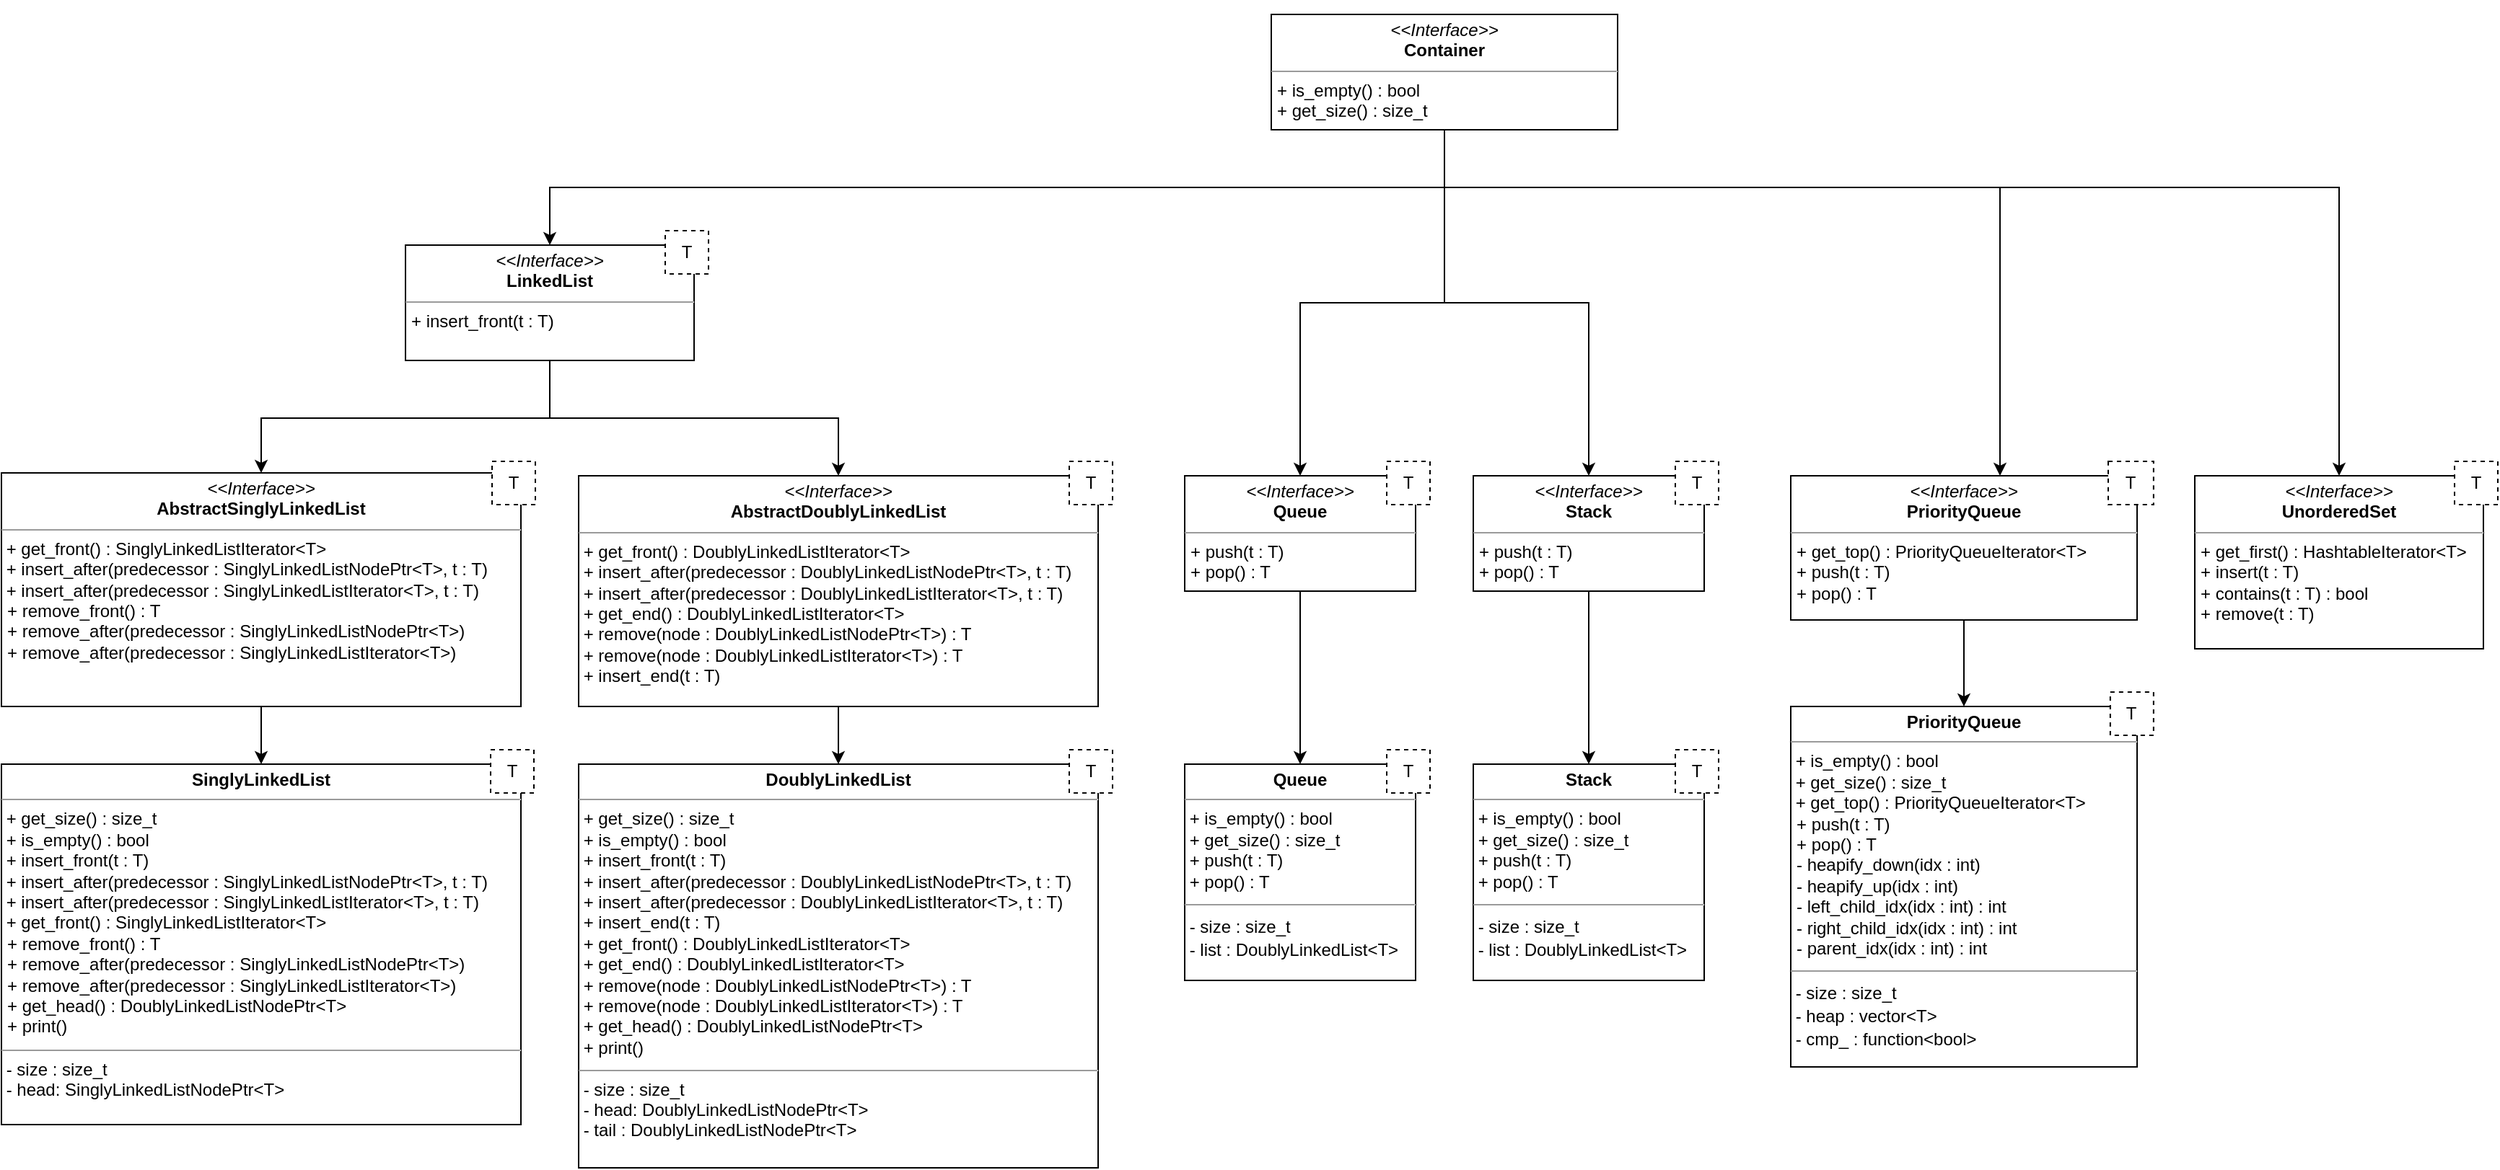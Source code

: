 <mxfile version="21.2.9" type="device">
  <diagram id="C5RBs43oDa-KdzZeNtuy" name="Page-1">
    <mxGraphModel dx="2081" dy="999" grid="1" gridSize="10" guides="1" tooltips="1" connect="1" arrows="1" fold="1" page="1" pageScale="1" pageWidth="827" pageHeight="1169" math="0" shadow="0">
      <root>
        <mxCell id="WIyWlLk6GJQsqaUBKTNV-0" />
        <mxCell id="WIyWlLk6GJQsqaUBKTNV-1" parent="WIyWlLk6GJQsqaUBKTNV-0" />
        <mxCell id="O-nfP3FI_-4oS2DhcNt1-0" value="" style="group" parent="WIyWlLk6GJQsqaUBKTNV-1" vertex="1" connectable="0">
          <mxGeometry x="920" y="150" width="250" height="150" as="geometry" />
        </mxCell>
        <mxCell id="O-nfP3FI_-4oS2DhcNt1-1" value="&lt;p style=&quot;margin:0px;margin-top:4px;text-align:center;&quot;&gt;&lt;i&gt;&amp;lt;&amp;lt;Interface&amp;gt;&amp;gt;&lt;/i&gt;&lt;br&gt;&lt;b&gt;Container&lt;/b&gt;&lt;/p&gt;&lt;hr size=&quot;1&quot;&gt;&lt;p style=&quot;margin:0px;margin-left:4px;&quot;&gt;&lt;span style=&quot;background-color: initial;&quot;&gt;+ is_empty() : bool&lt;/span&gt;&lt;br&gt;&lt;/p&gt;&lt;p style=&quot;margin:0px;margin-left:4px;&quot;&gt;+ get_size() : size_t&lt;span style=&quot;background-color: initial;&quot;&gt;&lt;br&gt;&lt;/span&gt;&lt;/p&gt;" style="verticalAlign=top;align=left;overflow=fill;fontSize=12;fontFamily=Helvetica;html=1;whiteSpace=wrap;" parent="O-nfP3FI_-4oS2DhcNt1-0" vertex="1">
          <mxGeometry y="10" width="240" height="80" as="geometry" />
        </mxCell>
        <mxCell id="O-nfP3FI_-4oS2DhcNt1-6" style="edgeStyle=orthogonalEdgeStyle;rounded=0;orthogonalLoop=1;jettySize=auto;html=1;exitX=0.5;exitY=1;exitDx=0;exitDy=0;entryX=0.5;entryY=0;entryDx=0;entryDy=0;" parent="WIyWlLk6GJQsqaUBKTNV-1" source="O-nfP3FI_-4oS2DhcNt1-1" target="CXlaB07CgzBHS2xfi4aG-3" edge="1">
          <mxGeometry relative="1" as="geometry" />
        </mxCell>
        <mxCell id="0L0RZOjDNf1h014nJdSY-2" value="" style="group" parent="WIyWlLk6GJQsqaUBKTNV-1" vertex="1" connectable="0">
          <mxGeometry x="320" y="310" width="210" height="90" as="geometry" />
        </mxCell>
        <mxCell id="CXlaB07CgzBHS2xfi4aG-3" value="&lt;p style=&quot;margin:0px;margin-top:4px;text-align:center;&quot;&gt;&lt;i&gt;&amp;lt;&amp;lt;Interface&amp;gt;&amp;gt;&lt;/i&gt;&lt;br&gt;&lt;b&gt;LinkedList&lt;/b&gt;&lt;/p&gt;&lt;hr size=&quot;1&quot;&gt;&lt;p style=&quot;margin:0px;margin-left:4px;&quot;&gt;&lt;span style=&quot;background-color: initial;&quot;&gt;+ insert_front(t : T)&lt;/span&gt;&lt;br&gt;&lt;/p&gt;" style="verticalAlign=top;align=left;overflow=fill;fontSize=12;fontFamily=Helvetica;html=1;whiteSpace=wrap;" parent="0L0RZOjDNf1h014nJdSY-2" vertex="1">
          <mxGeometry y="10" width="200" height="80" as="geometry" />
        </mxCell>
        <mxCell id="CXlaB07CgzBHS2xfi4aG-4" value="T" style="fontStyle=0;dashed=1;html=1;whiteSpace=wrap;" parent="0L0RZOjDNf1h014nJdSY-2" vertex="1">
          <mxGeometry x="180" width="30" height="30" as="geometry" />
        </mxCell>
        <mxCell id="0L0RZOjDNf1h014nJdSY-5" value="" style="group" parent="WIyWlLk6GJQsqaUBKTNV-1" vertex="1" connectable="0">
          <mxGeometry x="40" y="470" width="370" height="170" as="geometry" />
        </mxCell>
        <mxCell id="CXlaB07CgzBHS2xfi4aG-6" value="&lt;p style=&quot;margin:0px;margin-top:4px;text-align:center;&quot;&gt;&lt;i&gt;&amp;lt;&amp;lt;Interface&amp;gt;&amp;gt;&lt;/i&gt;&lt;br&gt;&lt;b style=&quot;border-color: var(--border-color);&quot;&gt;Abstract&lt;/b&gt;&lt;b&gt;SinglyLinkedList&lt;/b&gt;&lt;/p&gt;&lt;hr size=&quot;1&quot;&gt;&amp;nbsp;+ get_front() : SinglyLinkedListIterator&amp;lt;T&amp;gt;&lt;br&gt;&amp;nbsp;+ insert_after(predecessor : SinglyLinkedListNodePtr&amp;lt;T&amp;gt;, t : T)&lt;br&gt;&lt;b&gt;&amp;nbsp;&lt;/b&gt;+ insert_after(predecessor : SinglyLinkedListIterator&amp;lt;T&amp;gt;, t : T)&lt;br&gt;&lt;p style=&quot;margin:0px;margin-left:4px;&quot;&gt;+ remove_front() : T&lt;/p&gt;&lt;p style=&quot;margin:0px;margin-left:4px;&quot;&gt;+ remove_after(predecessor : SinglyLinkedListNodePtr&amp;lt;T&amp;gt;)&lt;/p&gt;&lt;p style=&quot;margin:0px;margin-left:4px;&quot;&gt;+ remove_after(predecessor : SinglyLinkedListIterator&amp;lt;T&amp;gt;)&lt;br&gt;&lt;/p&gt;" style="verticalAlign=top;align=left;overflow=fill;fontSize=12;fontFamily=Helvetica;html=1;whiteSpace=wrap;" parent="0L0RZOjDNf1h014nJdSY-5" vertex="1">
          <mxGeometry y="8" width="360" height="162" as="geometry" />
        </mxCell>
        <mxCell id="0L0RZOjDNf1h014nJdSY-0" value="T" style="fontStyle=0;dashed=1;html=1;whiteSpace=wrap;" parent="0L0RZOjDNf1h014nJdSY-5" vertex="1">
          <mxGeometry x="340" width="30" height="30" as="geometry" />
        </mxCell>
        <mxCell id="oCnVKTy1pFbAb9zqkW3V-13" value="" style="group" parent="WIyWlLk6GJQsqaUBKTNV-1" vertex="1" connectable="0">
          <mxGeometry x="1560" y="470" width="210" height="130" as="geometry" />
        </mxCell>
        <mxCell id="oCnVKTy1pFbAb9zqkW3V-14" value="&lt;p style=&quot;margin:0px;margin-top:4px;text-align:center;&quot;&gt;&lt;i&gt;&amp;lt;&amp;lt;Interface&amp;gt;&amp;gt;&lt;/i&gt;&lt;br&gt;&lt;b&gt;UnorderedSet&lt;/b&gt;&lt;/p&gt;&lt;hr size=&quot;1&quot;&gt;&lt;p style=&quot;margin:0px;margin-left:4px;&quot;&gt;&lt;span style=&quot;background-color: initial;&quot;&gt;+ get_first() : HashtableIterator&amp;lt;T&amp;gt;&lt;/span&gt;&lt;/p&gt;&lt;p style=&quot;margin:0px;margin-left:4px;&quot;&gt;&lt;span style=&quot;background-color: initial;&quot;&gt;+ insert(t : T)&lt;/span&gt;&lt;/p&gt;&lt;p style=&quot;margin:0px;margin-left:4px;&quot;&gt;&lt;span style=&quot;background-color: initial;&quot;&gt;+ contains(t : T) : bool&lt;/span&gt;&lt;/p&gt;&lt;p style=&quot;margin:0px;margin-left:4px;&quot;&gt;&lt;span style=&quot;background-color: initial;&quot;&gt;+ remove(t : T)&lt;/span&gt;&lt;/p&gt;" style="verticalAlign=top;align=left;overflow=fill;fontSize=12;fontFamily=Helvetica;html=1;whiteSpace=wrap;" parent="oCnVKTy1pFbAb9zqkW3V-13" vertex="1">
          <mxGeometry y="10" width="200" height="120" as="geometry" />
        </mxCell>
        <mxCell id="oCnVKTy1pFbAb9zqkW3V-15" value="T" style="fontStyle=0;dashed=1;html=1;whiteSpace=wrap;" parent="oCnVKTy1pFbAb9zqkW3V-13" vertex="1">
          <mxGeometry x="180" width="30" height="30" as="geometry" />
        </mxCell>
        <mxCell id="oCnVKTy1pFbAb9zqkW3V-16" style="edgeStyle=orthogonalEdgeStyle;rounded=0;orthogonalLoop=1;jettySize=auto;html=1;" parent="WIyWlLk6GJQsqaUBKTNV-1" source="O-nfP3FI_-4oS2DhcNt1-1" target="oCnVKTy1pFbAb9zqkW3V-10" edge="1">
          <mxGeometry relative="1" as="geometry">
            <Array as="points">
              <mxPoint x="1040" y="280" />
              <mxPoint x="1425" y="280" />
            </Array>
          </mxGeometry>
        </mxCell>
        <mxCell id="mSLpWrEWTUW-bkNKlHCt-25" style="edgeStyle=orthogonalEdgeStyle;rounded=0;orthogonalLoop=1;jettySize=auto;html=1;exitX=0.5;exitY=1;exitDx=0;exitDy=0;entryX=0.5;entryY=0;entryDx=0;entryDy=0;" parent="WIyWlLk6GJQsqaUBKTNV-1" source="CXlaB07CgzBHS2xfi4aG-22" target="mSLpWrEWTUW-bkNKlHCt-24" edge="1">
          <mxGeometry relative="1" as="geometry" />
        </mxCell>
        <mxCell id="mSLpWrEWTUW-bkNKlHCt-27" style="edgeStyle=orthogonalEdgeStyle;rounded=0;orthogonalLoop=1;jettySize=auto;html=1;exitX=0.5;exitY=1;exitDx=0;exitDy=0;entryX=0.5;entryY=0;entryDx=0;entryDy=0;" parent="WIyWlLk6GJQsqaUBKTNV-1" source="CXlaB07CgzBHS2xfi4aG-6" target="mSLpWrEWTUW-bkNKlHCt-26" edge="1">
          <mxGeometry relative="1" as="geometry" />
        </mxCell>
        <mxCell id="mSLpWrEWTUW-bkNKlHCt-32" value="" style="group" parent="WIyWlLk6GJQsqaUBKTNV-1" vertex="1" connectable="0">
          <mxGeometry x="440" y="470" width="370" height="170" as="geometry" />
        </mxCell>
        <mxCell id="CXlaB07CgzBHS2xfi4aG-22" value="&lt;p style=&quot;margin:0px;margin-top:4px;text-align:center;&quot;&gt;&lt;i&gt;&amp;lt;&amp;lt;Interface&amp;gt;&amp;gt;&lt;/i&gt;&lt;br&gt;&lt;b&gt;AbstractDoublyLinkedList&lt;/b&gt;&lt;/p&gt;&lt;hr size=&quot;1&quot;&gt;&amp;nbsp;+ get_front() : DoublyLinkedListIterator&amp;lt;T&amp;gt;&lt;br&gt;&lt;div&gt;&amp;nbsp;+ insert_after(predecessor : DoublyLinkedListNodePtr&amp;lt;T&amp;gt;, t : T)&lt;/div&gt;&lt;div&gt;&amp;nbsp;+ insert_after(predecessor : DoublyLinkedListIterator&amp;lt;T&amp;gt;, t : T)&lt;br&gt;&lt;/div&gt;&lt;div&gt;&amp;nbsp;+ get_end() : DoublyLinkedListIterator&amp;lt;T&amp;gt;&lt;/div&gt;&lt;div&gt;&amp;nbsp;+ remove(node : DoublyLinkedListNodePtr&amp;lt;T&amp;gt;) : T&lt;/div&gt;&lt;div&gt;&amp;nbsp;+ remove(node : DoublyLinkedListIterator&amp;lt;T&amp;gt;) : T&lt;/div&gt;&lt;div&gt;&amp;nbsp;+ insert_end(t : T)&lt;/div&gt;" style="verticalAlign=top;align=left;overflow=fill;fontSize=12;fontFamily=Helvetica;html=1;whiteSpace=wrap;" parent="mSLpWrEWTUW-bkNKlHCt-32" vertex="1">
          <mxGeometry y="10" width="360" height="160" as="geometry" />
        </mxCell>
        <mxCell id="mSLpWrEWTUW-bkNKlHCt-31" value="T" style="fontStyle=0;dashed=1;html=1;whiteSpace=wrap;" parent="mSLpWrEWTUW-bkNKlHCt-32" vertex="1">
          <mxGeometry x="340" width="30" height="30" as="geometry" />
        </mxCell>
        <mxCell id="mSLpWrEWTUW-bkNKlHCt-39" value="" style="group" parent="WIyWlLk6GJQsqaUBKTNV-1" vertex="1" connectable="0">
          <mxGeometry x="40" y="670" width="369" height="260" as="geometry" />
        </mxCell>
        <mxCell id="mSLpWrEWTUW-bkNKlHCt-26" value="&lt;p style=&quot;margin:0px;margin-top:4px;text-align:center;&quot;&gt;&lt;b&gt;SinglyLinkedList&lt;/b&gt;&lt;/p&gt;&lt;hr size=&quot;1&quot;&gt;&amp;nbsp;+ get_size() : size_t&lt;br&gt;&amp;nbsp;+ is_empty() : bool&lt;br&gt;&amp;nbsp;+ insert_front(t : T)&lt;br&gt;&amp;nbsp;+ insert_after(predecessor : SinglyLinkedListNodePtr&amp;lt;T&amp;gt;, t : T)&lt;br&gt;&lt;b style=&quot;border-color: var(--border-color);&quot;&gt;&amp;nbsp;&lt;/b&gt;+ insert_after(predecessor : SinglyLinkedListIterator&amp;lt;T&amp;gt;, t : T)&lt;br style=&quot;border-color: var(--border-color);&quot;&gt;&amp;nbsp;+ get_front() : SinglyLinkedListIterator&amp;lt;T&amp;gt;&lt;br style=&quot;border-color: var(--border-color);&quot;&gt;&lt;p style=&quot;border-color: var(--border-color); margin: 0px 0px 0px 4px;&quot;&gt;+ remove_front() : T&lt;/p&gt;&lt;p style=&quot;border-color: var(--border-color); margin: 0px 0px 0px 4px;&quot;&gt;+ remove_after(predecessor : SinglyLinkedListNodePtr&amp;lt;T&amp;gt;)&lt;/p&gt;&lt;p style=&quot;border-color: var(--border-color); margin: 0px 0px 0px 4px;&quot;&gt;+ remove_after(predecessor : SinglyLinkedListIterator&amp;lt;T&amp;gt;)&lt;br&gt;&lt;/p&gt;&lt;p style=&quot;border-color: var(--border-color); margin: 0px 0px 0px 4px;&quot;&gt;+ get_head() : DoublyLinkedListNodePtr&amp;lt;T&amp;gt;&lt;br&gt;&lt;/p&gt;&lt;p style=&quot;border-color: var(--border-color); margin: 0px 0px 0px 4px;&quot;&gt;+ print()&lt;/p&gt;&lt;div style=&quot;height:2px;&quot;&gt;&amp;nbsp;&lt;/div&gt;&lt;hr size=&quot;1&quot;&gt;&lt;div style=&quot;height:2px;&quot;&gt;&amp;nbsp;- size : size_t&lt;/div&gt;&lt;div style=&quot;height:2px;&quot;&gt;&lt;br&gt;&lt;/div&gt;&lt;div style=&quot;height:2px;&quot;&gt;&lt;br&gt;&lt;/div&gt;&lt;div style=&quot;height:2px;&quot;&gt;&lt;br&gt;&lt;/div&gt;&lt;div style=&quot;height:2px;&quot;&gt;&lt;br&gt;&lt;/div&gt;&lt;div style=&quot;height:2px;&quot;&gt;&lt;br&gt;&lt;/div&gt;&lt;div style=&quot;height:2px;&quot;&gt;&lt;br&gt;&lt;/div&gt;&lt;div style=&quot;height:2px;&quot;&gt;&amp;nbsp;- head: SinglyLinkedListNodePtr&amp;lt;T&amp;gt;&lt;/div&gt;&lt;div style=&quot;height:2px;&quot;&gt;&lt;br&gt;&lt;/div&gt;&lt;div style=&quot;height:2px;&quot;&gt;&lt;br&gt;&lt;/div&gt;&lt;div style=&quot;height:2px;&quot;&gt;&lt;br&gt;&lt;/div&gt;&lt;div style=&quot;height:2px;&quot;&gt;&lt;br&gt;&lt;/div&gt;&lt;div style=&quot;height:2px;&quot;&gt;&lt;br&gt;&lt;/div&gt;" style="verticalAlign=top;align=left;overflow=fill;fontSize=12;fontFamily=Helvetica;html=1;whiteSpace=wrap;" parent="mSLpWrEWTUW-bkNKlHCt-39" vertex="1">
          <mxGeometry y="10" width="360" height="250" as="geometry" />
        </mxCell>
        <mxCell id="mSLpWrEWTUW-bkNKlHCt-38" value="T" style="fontStyle=0;dashed=1;html=1;whiteSpace=wrap;" parent="mSLpWrEWTUW-bkNKlHCt-39" vertex="1">
          <mxGeometry x="339" width="30" height="30" as="geometry" />
        </mxCell>
        <mxCell id="mSLpWrEWTUW-bkNKlHCt-40" value="" style="group" parent="WIyWlLk6GJQsqaUBKTNV-1" vertex="1" connectable="0">
          <mxGeometry x="440" y="670" width="370" height="290" as="geometry" />
        </mxCell>
        <mxCell id="mSLpWrEWTUW-bkNKlHCt-24" value="&lt;p style=&quot;margin:0px;margin-top:4px;text-align:center;&quot;&gt;&lt;b&gt;DoublyLinkedList&lt;/b&gt;&lt;/p&gt;&lt;hr size=&quot;1&quot;&gt;&amp;nbsp;+ get_size() : size_t&lt;br&gt;&amp;nbsp;+ is_empty() : bool&lt;br&gt;&amp;nbsp;+ insert_front(t : T)&lt;br&gt;&amp;nbsp;+ insert_after(predecessor : DoublyLinkedListNodePtr&amp;lt;T&amp;gt;, t : T)&lt;br&gt;&amp;nbsp;+ insert_after(predecessor : DoublyLinkedListIterator&amp;lt;T&amp;gt;, t : T)&lt;br&gt;&amp;nbsp;+ insert_end(t : T)&lt;br&gt;&amp;nbsp;+ get_front() : DoublyLinkedListIterator&amp;lt;T&amp;gt;&lt;br&gt;&lt;div style=&quot;border-color: var(--border-color);&quot;&gt;&amp;nbsp;+ get_end() : DoublyLinkedListIterator&amp;lt;T&amp;gt;&lt;/div&gt;&lt;div style=&quot;border-color: var(--border-color);&quot;&gt;&amp;nbsp;+ remove(node : DoublyLinkedListNodePtr&amp;lt;T&amp;gt;) : T&lt;/div&gt;&lt;div style=&quot;border-color: var(--border-color);&quot;&gt;&amp;nbsp;+ remove(node : DoublyLinkedListIterator&amp;lt;T&amp;gt;) : T&lt;/div&gt;&lt;div style=&quot;border-color: var(--border-color);&quot;&gt;&amp;nbsp;+ get_head() : DoublyLinkedListNodePtr&amp;lt;T&amp;gt;&amp;nbsp;&lt;/div&gt;&lt;div style=&quot;border-color: var(--border-color);&quot;&gt;&amp;nbsp;+ print()&lt;/div&gt;&lt;div style=&quot;height:2px;&quot;&gt;&amp;nbsp;&lt;/div&gt;&lt;hr size=&quot;1&quot;&gt;&lt;div style=&quot;height:2px;&quot;&gt;&amp;nbsp;- size : size_t&lt;/div&gt;&lt;div style=&quot;height:2px;&quot;&gt;&lt;br&gt;&lt;/div&gt;&lt;div style=&quot;height:2px;&quot;&gt;&lt;br&gt;&lt;/div&gt;&lt;div style=&quot;height:2px;&quot;&gt;&lt;br&gt;&lt;/div&gt;&lt;div style=&quot;height:2px;&quot;&gt;&lt;br&gt;&lt;/div&gt;&lt;div style=&quot;height:2px;&quot;&gt;&lt;br&gt;&lt;/div&gt;&lt;div style=&quot;height:2px;&quot;&gt;&lt;br&gt;&lt;/div&gt;&lt;div style=&quot;height:2px;&quot;&gt;&amp;nbsp;- head: DoublyLinkedListNodePtr&amp;lt;T&amp;gt;&lt;/div&gt;&lt;div style=&quot;height:2px;&quot;&gt;&lt;br&gt;&lt;/div&gt;&lt;div style=&quot;height:2px;&quot;&gt;&lt;br&gt;&lt;/div&gt;&lt;div style=&quot;height:2px;&quot;&gt;&lt;br&gt;&lt;/div&gt;&lt;div style=&quot;height:2px;&quot;&gt;&lt;br&gt;&lt;/div&gt;&lt;div style=&quot;height:2px;&quot;&gt;&lt;br&gt;&lt;/div&gt;&lt;div style=&quot;height:2px;&quot;&gt;&lt;br&gt;&lt;/div&gt;&lt;div style=&quot;height:2px;&quot;&gt;&amp;nbsp;- tail : DoublyLinkedListNodePtr&amp;lt;T&amp;gt;&lt;/div&gt;" style="verticalAlign=top;align=left;overflow=fill;fontSize=12;fontFamily=Helvetica;html=1;whiteSpace=wrap;" parent="mSLpWrEWTUW-bkNKlHCt-40" vertex="1">
          <mxGeometry y="10" width="360" height="280" as="geometry" />
        </mxCell>
        <mxCell id="mSLpWrEWTUW-bkNKlHCt-36" value="T" style="fontStyle=0;dashed=1;html=1;whiteSpace=wrap;" parent="mSLpWrEWTUW-bkNKlHCt-40" vertex="1">
          <mxGeometry x="340" width="30" height="30" as="geometry" />
        </mxCell>
        <mxCell id="mSLpWrEWTUW-bkNKlHCt-43" value="" style="group" parent="WIyWlLk6GJQsqaUBKTNV-1" vertex="1" connectable="0">
          <mxGeometry x="860" y="670" width="170" height="160" as="geometry" />
        </mxCell>
        <mxCell id="mSLpWrEWTUW-bkNKlHCt-33" value="&lt;p style=&quot;margin:0px;margin-top:4px;text-align:center;&quot;&gt;&lt;b&gt;Queue&lt;/b&gt;&lt;/p&gt;&lt;hr size=&quot;1&quot;&gt;&amp;nbsp;+ is_empty() : bool&lt;br&gt;&amp;nbsp;+ get_size() : size_t&lt;br&gt;&amp;nbsp;+ push(t : T)&lt;br&gt;&amp;nbsp;+ pop() : T&lt;br&gt;&lt;div style=&quot;height:2px;&quot;&gt;&amp;nbsp;&lt;/div&gt;&lt;hr size=&quot;1&quot;&gt;&lt;div style=&quot;height:2px;&quot;&gt;&amp;nbsp;&lt;/div&gt;&lt;div style=&quot;height:2px;&quot;&gt;&amp;nbsp;- size : size_t&lt;/div&gt;&lt;div style=&quot;height:2px;&quot;&gt;&amp;nbsp;&lt;/div&gt;&lt;div style=&quot;height:2px;&quot;&gt;&lt;br&gt;&lt;/div&gt;&lt;div style=&quot;height:2px;&quot;&gt;&lt;br&gt;&lt;/div&gt;&lt;div style=&quot;height:2px;&quot;&gt;&lt;br&gt;&lt;/div&gt;&lt;div style=&quot;height:2px;&quot;&gt;&lt;br&gt;&lt;/div&gt;&lt;div style=&quot;height:2px;&quot;&gt;&lt;br&gt;&lt;/div&gt;&lt;div style=&quot;height:2px;&quot;&gt;&lt;br&gt;&lt;/div&gt;&lt;div style=&quot;height:2px;&quot;&gt;&amp;nbsp;- list : DoublyLinkedList&amp;lt;T&amp;gt;&amp;nbsp;&lt;/div&gt;" style="verticalAlign=top;align=left;overflow=fill;fontSize=12;fontFamily=Helvetica;html=1;whiteSpace=wrap;" parent="mSLpWrEWTUW-bkNKlHCt-43" vertex="1">
          <mxGeometry y="10" width="160" height="150" as="geometry" />
        </mxCell>
        <mxCell id="mSLpWrEWTUW-bkNKlHCt-42" value="T" style="fontStyle=0;dashed=1;html=1;whiteSpace=wrap;" parent="mSLpWrEWTUW-bkNKlHCt-43" vertex="1">
          <mxGeometry x="140" width="30" height="30" as="geometry" />
        </mxCell>
        <mxCell id="mSLpWrEWTUW-bkNKlHCt-44" value="" style="group" parent="WIyWlLk6GJQsqaUBKTNV-1" vertex="1" connectable="0">
          <mxGeometry x="860" y="470" width="170" height="90" as="geometry" />
        </mxCell>
        <mxCell id="oCnVKTy1pFbAb9zqkW3V-2" value="&lt;p style=&quot;margin:0px;margin-top:4px;text-align:center;&quot;&gt;&lt;i&gt;&amp;lt;&amp;lt;Interface&amp;gt;&amp;gt;&lt;/i&gt;&lt;br&gt;&lt;b&gt;Queue&lt;/b&gt;&lt;/p&gt;&lt;hr size=&quot;1&quot;&gt;&lt;p style=&quot;margin:0px;margin-left:4px;&quot;&gt;&lt;span style=&quot;background-color: initial;&quot;&gt;+ push(t : T)&lt;/span&gt;&lt;br&gt;&lt;/p&gt;&lt;p style=&quot;margin:0px;margin-left:4px;&quot;&gt;&lt;span style=&quot;background-color: initial;&quot;&gt;+ pop() : T&lt;/span&gt;&lt;/p&gt;" style="verticalAlign=top;align=left;overflow=fill;fontSize=12;fontFamily=Helvetica;html=1;whiteSpace=wrap;" parent="mSLpWrEWTUW-bkNKlHCt-44" vertex="1">
          <mxGeometry y="10" width="160" height="80" as="geometry" />
        </mxCell>
        <mxCell id="mSLpWrEWTUW-bkNKlHCt-41" value="T" style="fontStyle=0;dashed=1;html=1;whiteSpace=wrap;" parent="mSLpWrEWTUW-bkNKlHCt-44" vertex="1">
          <mxGeometry x="140" width="30" height="30" as="geometry" />
        </mxCell>
        <mxCell id="mSLpWrEWTUW-bkNKlHCt-45" style="edgeStyle=orthogonalEdgeStyle;rounded=0;orthogonalLoop=1;jettySize=auto;html=1;exitX=0.5;exitY=1;exitDx=0;exitDy=0;entryX=0.5;entryY=0;entryDx=0;entryDy=0;" parent="WIyWlLk6GJQsqaUBKTNV-1" source="oCnVKTy1pFbAb9zqkW3V-2" target="mSLpWrEWTUW-bkNKlHCt-33" edge="1">
          <mxGeometry relative="1" as="geometry" />
        </mxCell>
        <mxCell id="mSLpWrEWTUW-bkNKlHCt-46" value="" style="group" parent="WIyWlLk6GJQsqaUBKTNV-1" vertex="1" connectable="0">
          <mxGeometry x="1060" y="670" width="170" height="160" as="geometry" />
        </mxCell>
        <mxCell id="mSLpWrEWTUW-bkNKlHCt-47" value="&lt;p style=&quot;margin:0px;margin-top:4px;text-align:center;&quot;&gt;&lt;b&gt;Stack&lt;/b&gt;&lt;/p&gt;&lt;hr size=&quot;1&quot;&gt;&amp;nbsp;+ is_empty() : bool&lt;br&gt;&amp;nbsp;+ get_size() : size_t&lt;br&gt;&amp;nbsp;+ push(t : T)&lt;br&gt;&amp;nbsp;+ pop() : T&lt;br&gt;&lt;div style=&quot;height:2px;&quot;&gt;&amp;nbsp;&lt;/div&gt;&lt;hr size=&quot;1&quot;&gt;&lt;div style=&quot;height:2px;&quot;&gt;&amp;nbsp;&lt;/div&gt;&lt;div style=&quot;height:2px;&quot;&gt;&amp;nbsp;- size : size_t&lt;/div&gt;&lt;div style=&quot;height:2px;&quot;&gt;&amp;nbsp;&lt;/div&gt;&lt;div style=&quot;height:2px;&quot;&gt;&lt;br&gt;&lt;/div&gt;&lt;div style=&quot;height:2px;&quot;&gt;&lt;br&gt;&lt;/div&gt;&lt;div style=&quot;height:2px;&quot;&gt;&lt;br&gt;&lt;/div&gt;&lt;div style=&quot;height:2px;&quot;&gt;&lt;br&gt;&lt;/div&gt;&lt;div style=&quot;height:2px;&quot;&gt;&lt;br&gt;&lt;/div&gt;&lt;div style=&quot;height:2px;&quot;&gt;&lt;br&gt;&lt;/div&gt;&lt;div style=&quot;height:2px;&quot;&gt;&amp;nbsp;- list : DoublyLinkedList&amp;lt;T&amp;gt;&amp;nbsp;&lt;/div&gt;" style="verticalAlign=top;align=left;overflow=fill;fontSize=12;fontFamily=Helvetica;html=1;whiteSpace=wrap;" parent="mSLpWrEWTUW-bkNKlHCt-46" vertex="1">
          <mxGeometry y="10" width="160" height="150" as="geometry" />
        </mxCell>
        <mxCell id="mSLpWrEWTUW-bkNKlHCt-48" value="T" style="fontStyle=0;dashed=1;html=1;whiteSpace=wrap;" parent="mSLpWrEWTUW-bkNKlHCt-46" vertex="1">
          <mxGeometry x="140" width="30" height="30" as="geometry" />
        </mxCell>
        <mxCell id="mSLpWrEWTUW-bkNKlHCt-49" value="" style="group" parent="WIyWlLk6GJQsqaUBKTNV-1" vertex="1" connectable="0">
          <mxGeometry x="1060" y="470" width="170" height="90" as="geometry" />
        </mxCell>
        <mxCell id="oCnVKTy1pFbAb9zqkW3V-6" value="&lt;p style=&quot;margin:0px;margin-top:4px;text-align:center;&quot;&gt;&lt;i&gt;&amp;lt;&amp;lt;Interface&amp;gt;&amp;gt;&lt;/i&gt;&lt;br&gt;&lt;b&gt;Stack&lt;/b&gt;&lt;/p&gt;&lt;hr size=&quot;1&quot;&gt;&lt;p style=&quot;margin:0px;margin-left:4px;&quot;&gt;&lt;span style=&quot;background-color: initial;&quot;&gt;+ push(t : T)&lt;/span&gt;&lt;br&gt;&lt;/p&gt;&lt;p style=&quot;margin:0px;margin-left:4px;&quot;&gt;&lt;span style=&quot;background-color: initial;&quot;&gt;+ pop() : T&lt;/span&gt;&lt;/p&gt;" style="verticalAlign=top;align=left;overflow=fill;fontSize=12;fontFamily=Helvetica;html=1;whiteSpace=wrap;" parent="mSLpWrEWTUW-bkNKlHCt-49" vertex="1">
          <mxGeometry y="10" width="160" height="80" as="geometry" />
        </mxCell>
        <mxCell id="oCnVKTy1pFbAb9zqkW3V-7" value="T" style="fontStyle=0;dashed=1;html=1;whiteSpace=wrap;" parent="mSLpWrEWTUW-bkNKlHCt-49" vertex="1">
          <mxGeometry x="140" width="30" height="30" as="geometry" />
        </mxCell>
        <mxCell id="mSLpWrEWTUW-bkNKlHCt-50" style="edgeStyle=orthogonalEdgeStyle;rounded=0;orthogonalLoop=1;jettySize=auto;html=1;exitX=0.5;exitY=1;exitDx=0;exitDy=0;entryX=0.5;entryY=0;entryDx=0;entryDy=0;" parent="WIyWlLk6GJQsqaUBKTNV-1" source="oCnVKTy1pFbAb9zqkW3V-6" target="mSLpWrEWTUW-bkNKlHCt-47" edge="1">
          <mxGeometry relative="1" as="geometry" />
        </mxCell>
        <mxCell id="mSLpWrEWTUW-bkNKlHCt-51" style="edgeStyle=orthogonalEdgeStyle;rounded=0;orthogonalLoop=1;jettySize=auto;html=1;exitX=0.5;exitY=1;exitDx=0;exitDy=0;entryX=0.5;entryY=0;entryDx=0;entryDy=0;" parent="WIyWlLk6GJQsqaUBKTNV-1" source="O-nfP3FI_-4oS2DhcNt1-1" target="oCnVKTy1pFbAb9zqkW3V-2" edge="1">
          <mxGeometry relative="1" as="geometry" />
        </mxCell>
        <mxCell id="mSLpWrEWTUW-bkNKlHCt-52" style="edgeStyle=orthogonalEdgeStyle;rounded=0;orthogonalLoop=1;jettySize=auto;html=1;exitX=0.5;exitY=1;exitDx=0;exitDy=0;entryX=0.5;entryY=0;entryDx=0;entryDy=0;" parent="WIyWlLk6GJQsqaUBKTNV-1" source="O-nfP3FI_-4oS2DhcNt1-1" target="oCnVKTy1pFbAb9zqkW3V-6" edge="1">
          <mxGeometry relative="1" as="geometry" />
        </mxCell>
        <mxCell id="mSLpWrEWTUW-bkNKlHCt-53" style="edgeStyle=orthogonalEdgeStyle;rounded=0;orthogonalLoop=1;jettySize=auto;html=1;exitX=0.5;exitY=1;exitDx=0;exitDy=0;entryX=0.5;entryY=0;entryDx=0;entryDy=0;" parent="WIyWlLk6GJQsqaUBKTNV-1" source="CXlaB07CgzBHS2xfi4aG-3" target="CXlaB07CgzBHS2xfi4aG-6" edge="1">
          <mxGeometry relative="1" as="geometry">
            <Array as="points">
              <mxPoint x="420" y="440" />
              <mxPoint x="220" y="440" />
            </Array>
          </mxGeometry>
        </mxCell>
        <mxCell id="mSLpWrEWTUW-bkNKlHCt-55" style="edgeStyle=orthogonalEdgeStyle;rounded=0;orthogonalLoop=1;jettySize=auto;html=1;exitX=0.5;exitY=1;exitDx=0;exitDy=0;entryX=0.5;entryY=0;entryDx=0;entryDy=0;" parent="WIyWlLk6GJQsqaUBKTNV-1" source="CXlaB07CgzBHS2xfi4aG-3" target="CXlaB07CgzBHS2xfi4aG-22" edge="1">
          <mxGeometry relative="1" as="geometry">
            <Array as="points">
              <mxPoint x="420" y="440" />
              <mxPoint x="620" y="440" />
            </Array>
          </mxGeometry>
        </mxCell>
        <mxCell id="mSLpWrEWTUW-bkNKlHCt-56" value="" style="group" parent="WIyWlLk6GJQsqaUBKTNV-1" vertex="1" connectable="0">
          <mxGeometry x="1280" y="470" width="251.43" height="110" as="geometry" />
        </mxCell>
        <mxCell id="oCnVKTy1pFbAb9zqkW3V-10" value="&lt;p style=&quot;margin:0px;margin-top:4px;text-align:center;&quot;&gt;&lt;i&gt;&amp;lt;&amp;lt;Interface&amp;gt;&amp;gt;&lt;/i&gt;&lt;br&gt;&lt;b&gt;PriorityQueue&lt;/b&gt;&lt;/p&gt;&lt;hr size=&quot;1&quot;&gt;&lt;p style=&quot;margin:0px;margin-left:4px;&quot;&gt;&lt;span style=&quot;background-color: initial;&quot;&gt;+ get_top() : PriorityQueueIterator&amp;lt;T&amp;gt;&lt;/span&gt;&lt;/p&gt;&lt;p style=&quot;margin:0px;margin-left:4px;&quot;&gt;&lt;span style=&quot;background-color: initial;&quot;&gt;+ push(t : T)&lt;/span&gt;&lt;br&gt;&lt;/p&gt;&lt;p style=&quot;margin:0px;margin-left:4px;&quot;&gt;&lt;span style=&quot;background-color: initial;&quot;&gt;+ pop() : T&lt;/span&gt;&lt;/p&gt;" style="verticalAlign=top;align=left;overflow=fill;fontSize=12;fontFamily=Helvetica;html=1;whiteSpace=wrap;" parent="mSLpWrEWTUW-bkNKlHCt-56" vertex="1">
          <mxGeometry y="10" width="240" height="100" as="geometry" />
        </mxCell>
        <mxCell id="oCnVKTy1pFbAb9zqkW3V-11" value="T" style="fontStyle=0;dashed=1;html=1;whiteSpace=wrap;" parent="mSLpWrEWTUW-bkNKlHCt-56" vertex="1">
          <mxGeometry x="220.001" width="31.429" height="30" as="geometry" />
        </mxCell>
        <mxCell id="mSLpWrEWTUW-bkNKlHCt-60" style="edgeStyle=orthogonalEdgeStyle;rounded=0;orthogonalLoop=1;jettySize=auto;html=1;exitX=0.5;exitY=1;exitDx=0;exitDy=0;entryX=0.5;entryY=0;entryDx=0;entryDy=0;" parent="WIyWlLk6GJQsqaUBKTNV-1" source="oCnVKTy1pFbAb9zqkW3V-10" target="mSLpWrEWTUW-bkNKlHCt-58" edge="1">
          <mxGeometry relative="1" as="geometry" />
        </mxCell>
        <mxCell id="mSLpWrEWTUW-bkNKlHCt-62" style="edgeStyle=orthogonalEdgeStyle;rounded=0;orthogonalLoop=1;jettySize=auto;html=1;exitX=0.5;exitY=1;exitDx=0;exitDy=0;entryX=0.5;entryY=0;entryDx=0;entryDy=0;" parent="WIyWlLk6GJQsqaUBKTNV-1" source="O-nfP3FI_-4oS2DhcNt1-1" target="oCnVKTy1pFbAb9zqkW3V-14" edge="1">
          <mxGeometry relative="1" as="geometry">
            <Array as="points">
              <mxPoint x="1040" y="280" />
              <mxPoint x="1660" y="280" />
            </Array>
          </mxGeometry>
        </mxCell>
        <mxCell id="mSLpWrEWTUW-bkNKlHCt-63" value="" style="group" parent="WIyWlLk6GJQsqaUBKTNV-1" vertex="1" connectable="0">
          <mxGeometry x="1280" y="630" width="251.43" height="260" as="geometry" />
        </mxCell>
        <mxCell id="mSLpWrEWTUW-bkNKlHCt-58" value="&lt;p style=&quot;margin:0px;margin-top:4px;text-align:center;&quot;&gt;&lt;b&gt;PriorityQueue&lt;/b&gt;&lt;/p&gt;&lt;hr size=&quot;1&quot;&gt;&amp;nbsp;+ is_empty() : bool&lt;br&gt;&amp;nbsp;+ get_size() : size_t&lt;br&gt;&amp;nbsp;+ get_top() : PriorityQueueIterator&amp;lt;T&amp;gt;&lt;p style=&quot;border-color: var(--border-color); margin: 0px 0px 0px 4px;&quot;&gt;&lt;span style=&quot;border-color: var(--border-color); background-color: initial;&quot;&gt;+ push(t : T)&lt;/span&gt;&lt;br style=&quot;border-color: var(--border-color);&quot;&gt;&lt;/p&gt;&lt;p style=&quot;border-color: var(--border-color); margin: 0px 0px 0px 4px;&quot;&gt;&lt;span style=&quot;border-color: var(--border-color); background-color: initial;&quot;&gt;+ pop() : T&lt;/span&gt;&lt;/p&gt;&lt;p style=&quot;border-color: var(--border-color); margin: 0px 0px 0px 4px;&quot;&gt;&lt;span style=&quot;background-color: initial;&quot;&gt;- heapify_down(idx : int)&amp;nbsp;&lt;/span&gt;&lt;/p&gt;&lt;p style=&quot;border-color: var(--border-color); margin: 0px 0px 0px 4px;&quot;&gt;&lt;span style=&quot;background-color: initial;&quot;&gt;- heapify_up(idx : int)&amp;nbsp;&lt;/span&gt;&lt;/p&gt;&lt;p style=&quot;border-color: var(--border-color); margin: 0px 0px 0px 4px;&quot;&gt;&lt;span style=&quot;background-color: initial;&quot;&gt;- left_child_idx(idx : int) : int&lt;/span&gt;&lt;/p&gt;&lt;p style=&quot;border-color: var(--border-color); margin: 0px 0px 0px 4px;&quot;&gt;&lt;span style=&quot;background-color: initial;&quot;&gt;- right_child_idx(idx : int) : int&lt;/span&gt;&lt;/p&gt;&lt;p style=&quot;border-color: var(--border-color); margin: 0px 0px 0px 4px;&quot;&gt;&lt;span style=&quot;background-color: initial;&quot;&gt;- parent_idx(idx : int) : int&lt;/span&gt;&lt;/p&gt;&lt;div style=&quot;height:2px;&quot;&gt;&amp;nbsp;&lt;/div&gt;&lt;hr size=&quot;1&quot;&gt;&lt;div style=&quot;height:2px;&quot;&gt;&amp;nbsp;&lt;/div&gt;&lt;div style=&quot;height:2px;&quot;&gt;&amp;nbsp;- size : size_t&lt;/div&gt;&lt;div style=&quot;height:2px;&quot;&gt;&amp;nbsp;&lt;/div&gt;&lt;div style=&quot;height:2px;&quot;&gt;&lt;br&gt;&lt;/div&gt;&lt;div style=&quot;height:2px;&quot;&gt;&lt;br&gt;&lt;/div&gt;&lt;div style=&quot;height:2px;&quot;&gt;&lt;br&gt;&lt;/div&gt;&lt;div style=&quot;height:2px;&quot;&gt;&lt;br&gt;&lt;/div&gt;&lt;div style=&quot;height:2px;&quot;&gt;&lt;br&gt;&lt;/div&gt;&lt;div style=&quot;height:2px;&quot;&gt;&lt;br&gt;&lt;/div&gt;&lt;div style=&quot;height:2px;&quot;&gt;&amp;nbsp;- heap : vector&amp;lt;T&amp;gt;&lt;/div&gt;&lt;div style=&quot;height:2px;&quot;&gt;&lt;br&gt;&lt;/div&gt;&lt;div style=&quot;height:2px;&quot;&gt;&lt;br&gt;&lt;/div&gt;&lt;div style=&quot;height:2px;&quot;&gt;&lt;br&gt;&lt;/div&gt;&lt;div style=&quot;height:2px;&quot;&gt;&lt;br&gt;&lt;/div&gt;&lt;div style=&quot;height:2px;&quot;&gt;&lt;br&gt;&lt;/div&gt;&lt;div style=&quot;height:2px;&quot;&gt;&amp;nbsp;&lt;/div&gt;&lt;div style=&quot;height:2px;&quot;&gt;&amp;nbsp;&lt;/div&gt;&lt;div style=&quot;height:2px;&quot;&gt;&amp;nbsp;- cmp_ : function&amp;lt;bool&amp;gt;&lt;/div&gt;&lt;div style=&quot;height:2px;&quot;&gt;&lt;br&gt;&lt;/div&gt;&lt;div style=&quot;height:2px;&quot;&gt;&lt;br&gt;&lt;/div&gt;&lt;div style=&quot;height:2px;&quot;&gt;&lt;br&gt;&lt;/div&gt;&lt;div style=&quot;height:2px;&quot;&gt;&lt;br&gt;&lt;/div&gt;&lt;div style=&quot;height:2px;&quot;&gt;&lt;br&gt;&lt;/div&gt;&lt;div style=&quot;height:2px;&quot;&gt;&amp;nbsp;&lt;/div&gt;&lt;div style=&quot;height:2px;&quot;&gt;&amp;nbsp;&lt;br&gt;&lt;/div&gt;" style="verticalAlign=top;align=left;overflow=fill;fontSize=12;fontFamily=Helvetica;html=1;whiteSpace=wrap;" parent="mSLpWrEWTUW-bkNKlHCt-63" vertex="1">
          <mxGeometry y="10" width="240" height="250" as="geometry" />
        </mxCell>
        <mxCell id="mSLpWrEWTUW-bkNKlHCt-59" value="T" style="fontStyle=0;dashed=1;html=1;whiteSpace=wrap;" parent="mSLpWrEWTUW-bkNKlHCt-63" vertex="1">
          <mxGeometry x="221.43" width="30" height="30" as="geometry" />
        </mxCell>
      </root>
    </mxGraphModel>
  </diagram>
</mxfile>
